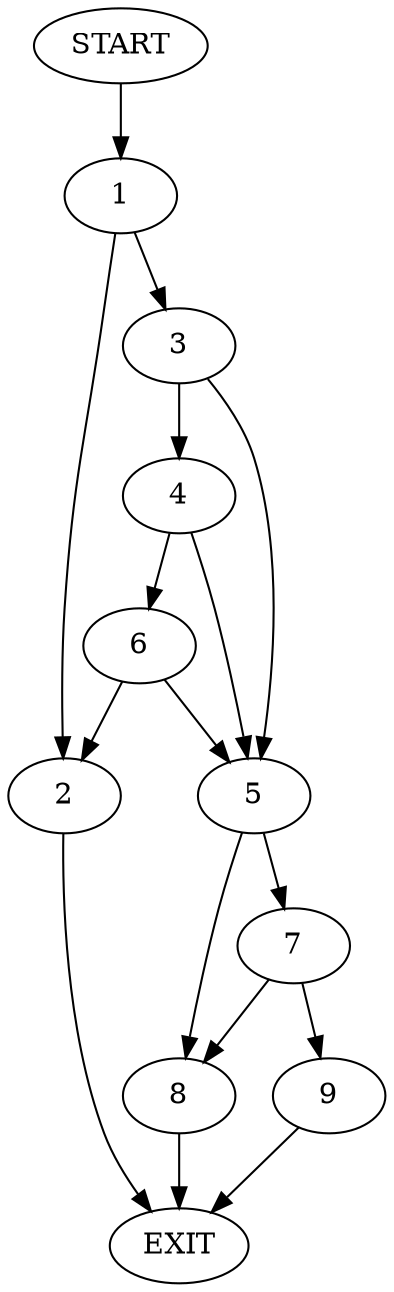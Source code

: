 digraph {
0 [label="START"]
10 [label="EXIT"]
0 -> 1
1 -> 2
1 -> 3
3 -> 4
3 -> 5
2 -> 10
4 -> 6
4 -> 5
5 -> 7
5 -> 8
6 -> 2
6 -> 5
7 -> 9
7 -> 8
8 -> 10
9 -> 10
}
